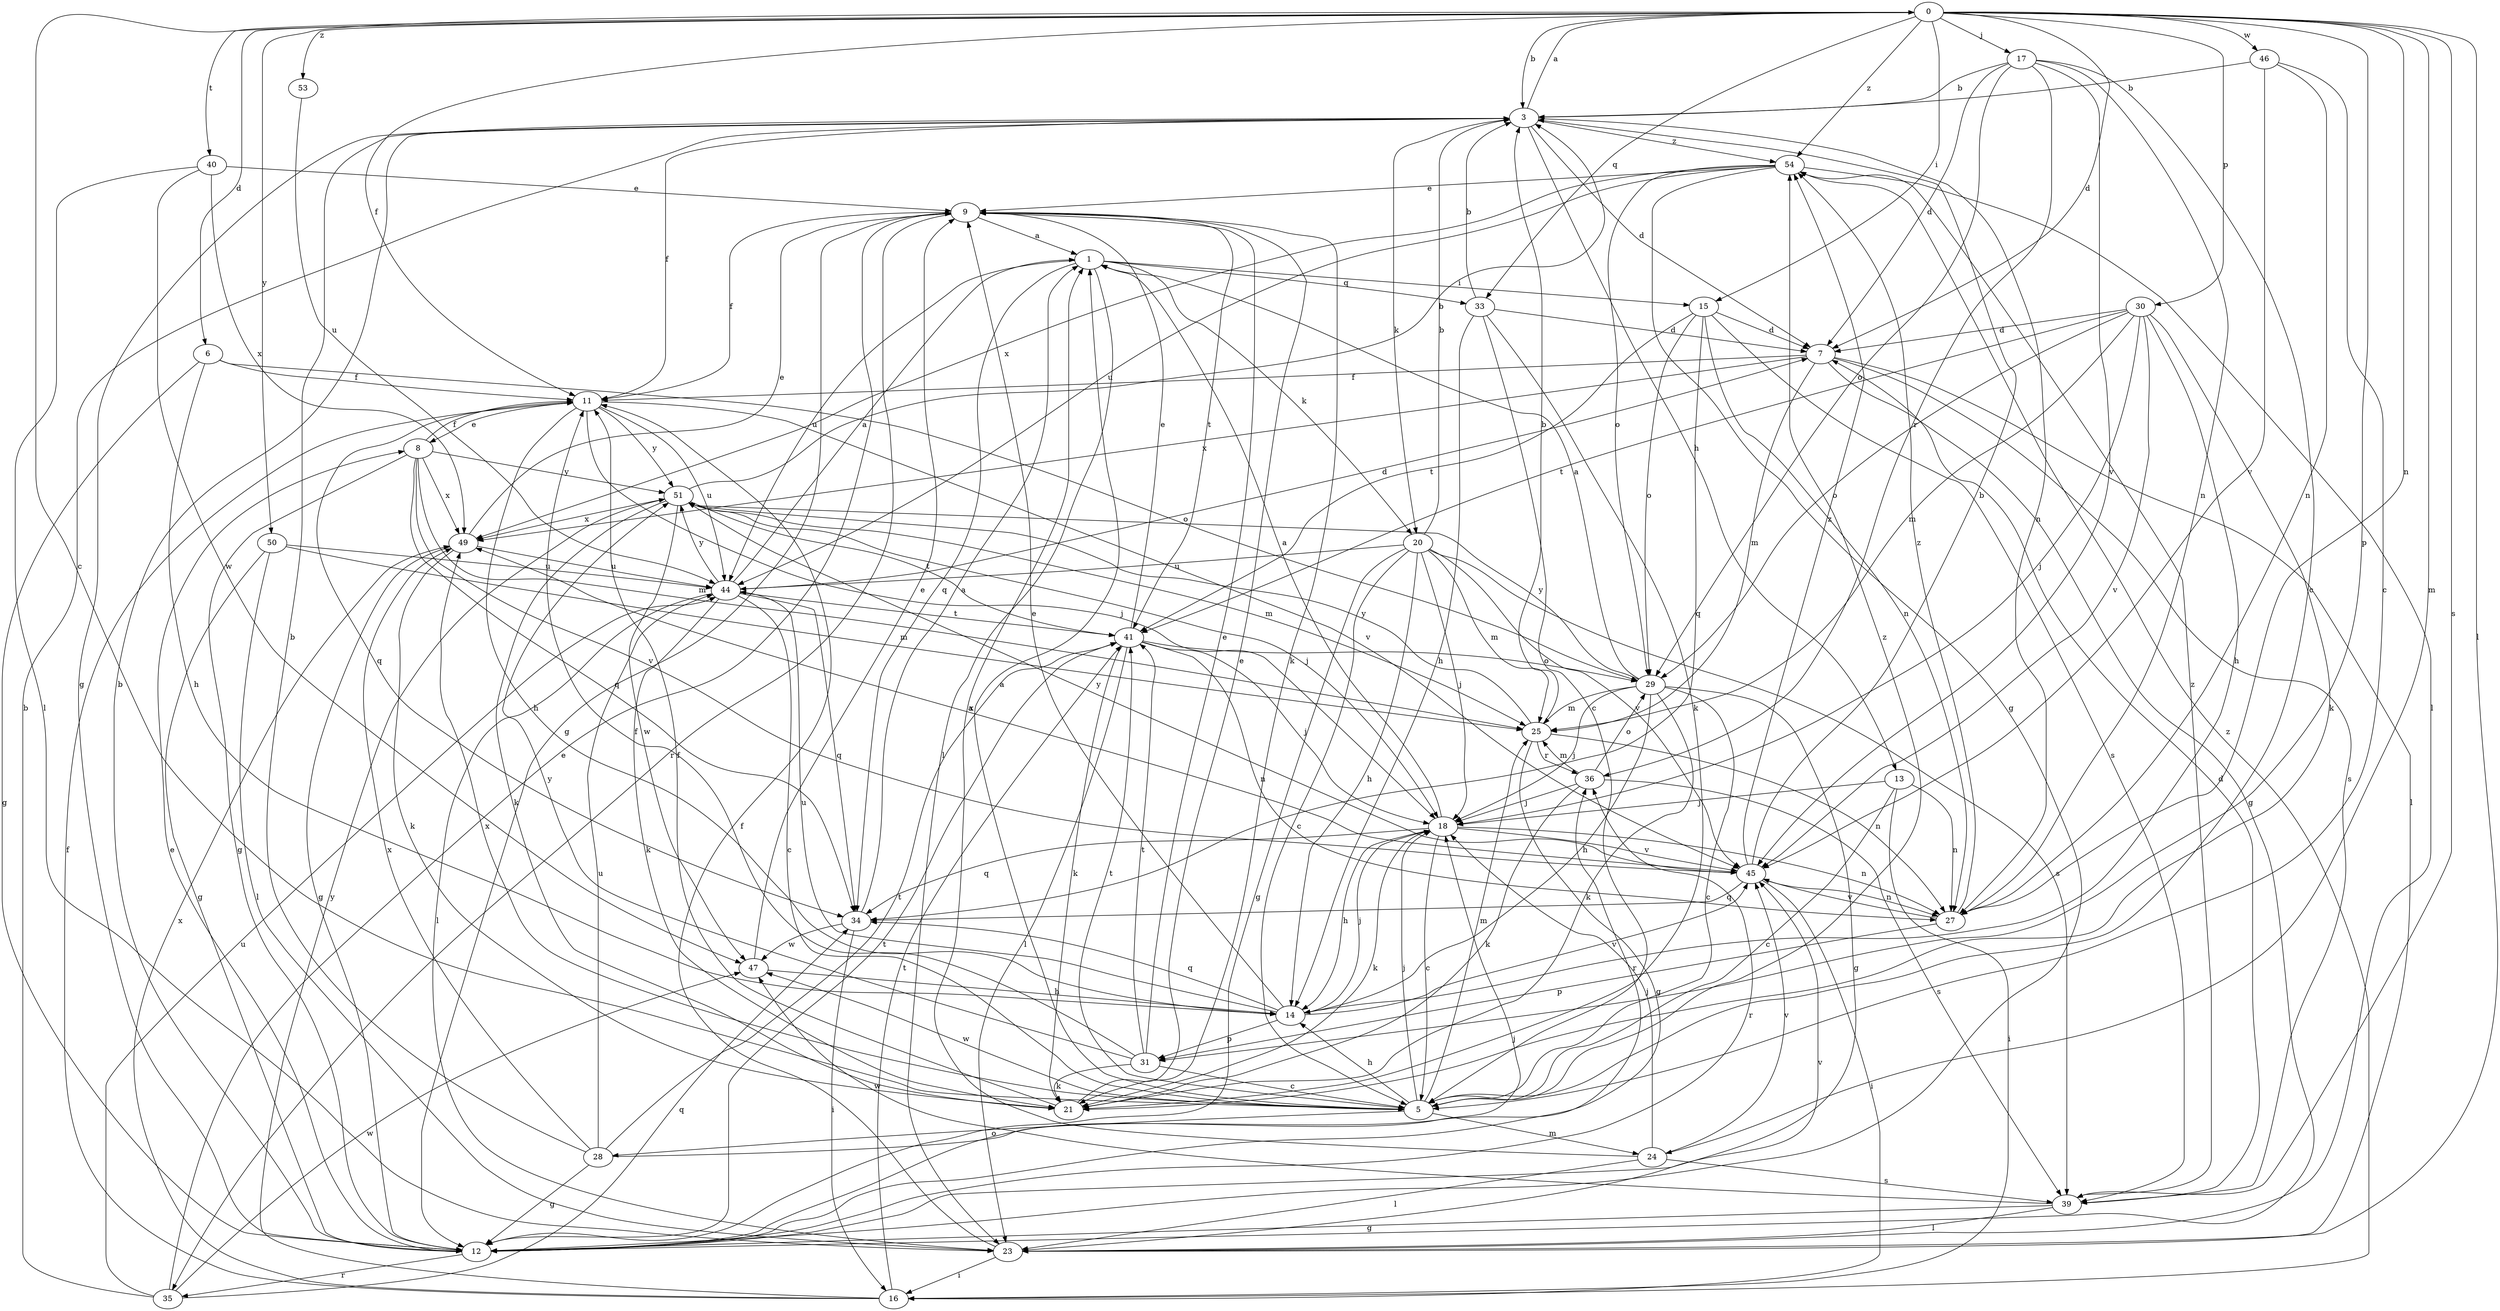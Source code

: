 strict digraph  {
0;
1;
3;
5;
6;
7;
8;
9;
11;
12;
13;
14;
15;
16;
17;
18;
20;
21;
23;
24;
25;
27;
28;
29;
30;
31;
33;
34;
35;
36;
39;
40;
41;
44;
45;
46;
47;
49;
50;
51;
53;
54;
0 -> 3  [label=b];
0 -> 5  [label=c];
0 -> 6  [label=d];
0 -> 7  [label=d];
0 -> 11  [label=f];
0 -> 15  [label=i];
0 -> 17  [label=j];
0 -> 23  [label=l];
0 -> 24  [label=m];
0 -> 27  [label=n];
0 -> 30  [label=p];
0 -> 31  [label=p];
0 -> 33  [label=q];
0 -> 39  [label=s];
0 -> 40  [label=t];
0 -> 46  [label=w];
0 -> 50  [label=y];
0 -> 53  [label=z];
0 -> 54  [label=z];
1 -> 15  [label=i];
1 -> 20  [label=k];
1 -> 23  [label=l];
1 -> 33  [label=q];
1 -> 34  [label=q];
1 -> 44  [label=u];
3 -> 0  [label=a];
3 -> 7  [label=d];
3 -> 11  [label=f];
3 -> 12  [label=g];
3 -> 13  [label=h];
3 -> 20  [label=k];
3 -> 27  [label=n];
3 -> 54  [label=z];
5 -> 1  [label=a];
5 -> 14  [label=h];
5 -> 18  [label=j];
5 -> 24  [label=m];
5 -> 25  [label=m];
5 -> 28  [label=o];
5 -> 41  [label=t];
5 -> 47  [label=w];
5 -> 49  [label=x];
5 -> 54  [label=z];
6 -> 11  [label=f];
6 -> 12  [label=g];
6 -> 14  [label=h];
6 -> 29  [label=o];
7 -> 11  [label=f];
7 -> 12  [label=g];
7 -> 23  [label=l];
7 -> 25  [label=m];
7 -> 39  [label=s];
7 -> 49  [label=x];
8 -> 11  [label=f];
8 -> 12  [label=g];
8 -> 25  [label=m];
8 -> 34  [label=q];
8 -> 45  [label=v];
8 -> 49  [label=x];
8 -> 51  [label=y];
9 -> 1  [label=a];
9 -> 11  [label=f];
9 -> 12  [label=g];
9 -> 21  [label=k];
9 -> 35  [label=r];
9 -> 41  [label=t];
11 -> 8  [label=e];
11 -> 14  [label=h];
11 -> 18  [label=j];
11 -> 34  [label=q];
11 -> 44  [label=u];
11 -> 45  [label=v];
11 -> 51  [label=y];
12 -> 3  [label=b];
12 -> 8  [label=e];
12 -> 18  [label=j];
12 -> 35  [label=r];
12 -> 36  [label=r];
12 -> 41  [label=t];
13 -> 5  [label=c];
13 -> 16  [label=i];
13 -> 18  [label=j];
13 -> 27  [label=n];
14 -> 9  [label=e];
14 -> 18  [label=j];
14 -> 31  [label=p];
14 -> 34  [label=q];
14 -> 44  [label=u];
14 -> 45  [label=v];
15 -> 7  [label=d];
15 -> 27  [label=n];
15 -> 29  [label=o];
15 -> 34  [label=q];
15 -> 39  [label=s];
15 -> 41  [label=t];
16 -> 11  [label=f];
16 -> 41  [label=t];
16 -> 49  [label=x];
16 -> 51  [label=y];
16 -> 54  [label=z];
17 -> 3  [label=b];
17 -> 5  [label=c];
17 -> 7  [label=d];
17 -> 27  [label=n];
17 -> 29  [label=o];
17 -> 36  [label=r];
17 -> 45  [label=v];
18 -> 1  [label=a];
18 -> 5  [label=c];
18 -> 14  [label=h];
18 -> 21  [label=k];
18 -> 27  [label=n];
18 -> 34  [label=q];
18 -> 45  [label=v];
20 -> 3  [label=b];
20 -> 5  [label=c];
20 -> 12  [label=g];
20 -> 14  [label=h];
20 -> 18  [label=j];
20 -> 25  [label=m];
20 -> 39  [label=s];
20 -> 44  [label=u];
20 -> 45  [label=v];
21 -> 9  [label=e];
21 -> 11  [label=f];
23 -> 11  [label=f];
23 -> 16  [label=i];
23 -> 45  [label=v];
24 -> 1  [label=a];
24 -> 18  [label=j];
24 -> 23  [label=l];
24 -> 39  [label=s];
24 -> 45  [label=v];
25 -> 3  [label=b];
25 -> 12  [label=g];
25 -> 27  [label=n];
25 -> 36  [label=r];
25 -> 51  [label=y];
27 -> 31  [label=p];
27 -> 45  [label=v];
27 -> 54  [label=z];
28 -> 3  [label=b];
28 -> 12  [label=g];
28 -> 36  [label=r];
28 -> 41  [label=t];
28 -> 44  [label=u];
28 -> 49  [label=x];
29 -> 1  [label=a];
29 -> 5  [label=c];
29 -> 12  [label=g];
29 -> 14  [label=h];
29 -> 18  [label=j];
29 -> 21  [label=k];
29 -> 25  [label=m];
29 -> 51  [label=y];
30 -> 7  [label=d];
30 -> 14  [label=h];
30 -> 18  [label=j];
30 -> 21  [label=k];
30 -> 25  [label=m];
30 -> 29  [label=o];
30 -> 41  [label=t];
30 -> 45  [label=v];
31 -> 5  [label=c];
31 -> 9  [label=e];
31 -> 11  [label=f];
31 -> 21  [label=k];
31 -> 41  [label=t];
31 -> 51  [label=y];
33 -> 3  [label=b];
33 -> 5  [label=c];
33 -> 7  [label=d];
33 -> 14  [label=h];
33 -> 21  [label=k];
34 -> 1  [label=a];
34 -> 16  [label=i];
34 -> 47  [label=w];
35 -> 3  [label=b];
35 -> 9  [label=e];
35 -> 34  [label=q];
35 -> 44  [label=u];
35 -> 47  [label=w];
36 -> 18  [label=j];
36 -> 21  [label=k];
36 -> 25  [label=m];
36 -> 29  [label=o];
36 -> 39  [label=s];
39 -> 7  [label=d];
39 -> 12  [label=g];
39 -> 23  [label=l];
39 -> 47  [label=w];
39 -> 54  [label=z];
40 -> 9  [label=e];
40 -> 23  [label=l];
40 -> 47  [label=w];
40 -> 49  [label=x];
41 -> 9  [label=e];
41 -> 18  [label=j];
41 -> 21  [label=k];
41 -> 23  [label=l];
41 -> 27  [label=n];
41 -> 29  [label=o];
44 -> 1  [label=a];
44 -> 5  [label=c];
44 -> 7  [label=d];
44 -> 21  [label=k];
44 -> 23  [label=l];
44 -> 34  [label=q];
44 -> 41  [label=t];
44 -> 51  [label=y];
45 -> 3  [label=b];
45 -> 16  [label=i];
45 -> 27  [label=n];
45 -> 34  [label=q];
45 -> 49  [label=x];
45 -> 51  [label=y];
45 -> 54  [label=z];
46 -> 3  [label=b];
46 -> 5  [label=c];
46 -> 27  [label=n];
46 -> 45  [label=v];
47 -> 9  [label=e];
47 -> 14  [label=h];
49 -> 9  [label=e];
49 -> 12  [label=g];
49 -> 21  [label=k];
49 -> 44  [label=u];
50 -> 12  [label=g];
50 -> 23  [label=l];
50 -> 25  [label=m];
50 -> 44  [label=u];
51 -> 3  [label=b];
51 -> 18  [label=j];
51 -> 21  [label=k];
51 -> 25  [label=m];
51 -> 41  [label=t];
51 -> 47  [label=w];
51 -> 49  [label=x];
53 -> 44  [label=u];
54 -> 9  [label=e];
54 -> 12  [label=g];
54 -> 23  [label=l];
54 -> 29  [label=o];
54 -> 44  [label=u];
54 -> 49  [label=x];
}

